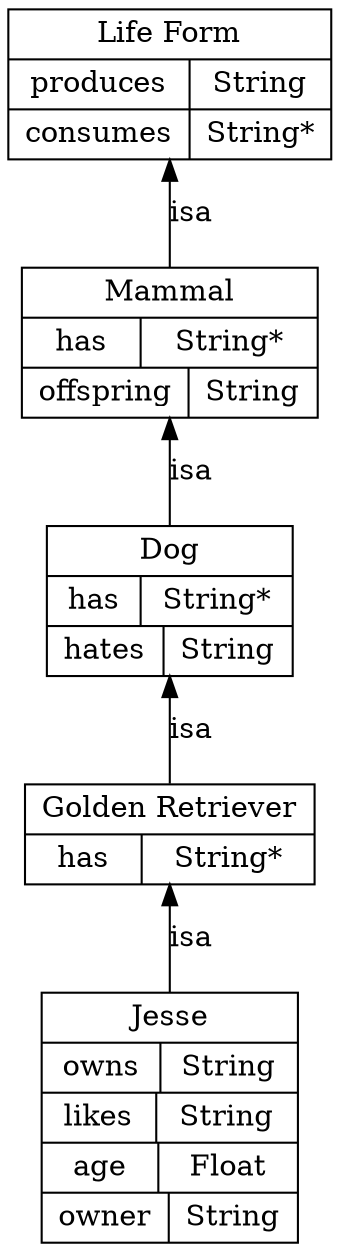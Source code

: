 digraph jesse1 {
	node [label="\N"];
	graph [bb="0,0,126,592"];
	Mammal [label="{Mammal|{has|String*}|{offspring|String}}", shape=record, color="0.0,0.0,0.0", fontcolor="0.0,0.0,0.0", pos="63,432", rects="5,444,121,468 5,420,53,444 53,420,121,444 5,396,71,420 71,396,121,420", width="1.61", height="1.00"];
	"Life Form" [label="{Life Form|{produces|String}|{consumes|String*}}", shape=record, color="0.0,0.0,0.0", fontcolor="0.0,0.0,0.0", pos="63,556", rects="0,568,127,592 0,544,72,568 72,544,127,568 0,520,71,544 71,520,127,544", width="1.75", height="1.00"];
	Jesse [label="{Jesse|{owns|String}|{likes|String}|{age|Float}|{owner|String}}", shape=record, color="0.0,0.0,0.0", fontcolor="0.0,0.0,0.0", pos="63,60", rects="13,96,114,120 13,72,61,96 61,72,114,96 13,48,60,72 60,48,114,72 13,24,58,48 58,24,114,48 13,0,64,24 64,0,114,24", width="1.39", height="1.67"];
	"Golden Retriever" [label="{Golden Retriever|{has|String*}}", shape=record, color="0.0,0.0,0.0", fontcolor="0.0,0.0,0.0", pos="63,196", rects="7,196,119,220 7,172,53,196 53,172,119,196", width="1.56", height="0.67"];
	Dog [label="{Dog|{has|String*}|{hates|String}}", shape=record, color="0.0,0.0,0.0", fontcolor="0.0,0.0,0.0", pos="63,308", rects="15,320,111,344 15,296,53,320 53,296,111,320 15,272,61,296 61,272,111,296", width="1.33", height="1.00"];
	"Life Form" -> Mammal [dir=back, label=isa, color="0.0,0.0,0.0", fontcolor="0.0,0.0,0.0", pos="s,63,520 63,510 63,496 63,482 63,468", lp="71,494"];
	"Golden Retriever" -> Jesse [dir=back, label=isa, color="0.0,0.0,0.0", fontcolor="0.0,0.0,0.0", pos="s,63,172 63,162 63,149 63,134 63,120", lp="71,146"];
	Mammal -> Dog [dir=back, label=isa, color="0.0,0.0,0.0", fontcolor="0.0,0.0,0.0", pos="s,63,396 63,386 63,372 63,358 63,344", lp="71,370"];
	Dog -> "Golden Retriever" [dir=back, label=isa, color="0.0,0.0,0.0", fontcolor="0.0,0.0,0.0", pos="s,63,272 63,262 63,247 63,232 63,220", lp="71,246"];
}
